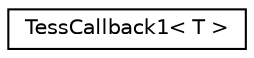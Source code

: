 digraph "Graphical Class Hierarchy"
{
 // LATEX_PDF_SIZE
  edge [fontname="Helvetica",fontsize="10",labelfontname="Helvetica",labelfontsize="10"];
  node [fontname="Helvetica",fontsize="10",shape=record];
  rankdir="LR";
  Node0 [label="TessCallback1\< T \>",height=0.2,width=0.4,color="black", fillcolor="white", style="filled",URL="$class_tess_callback1.html",tooltip=" "];
}
